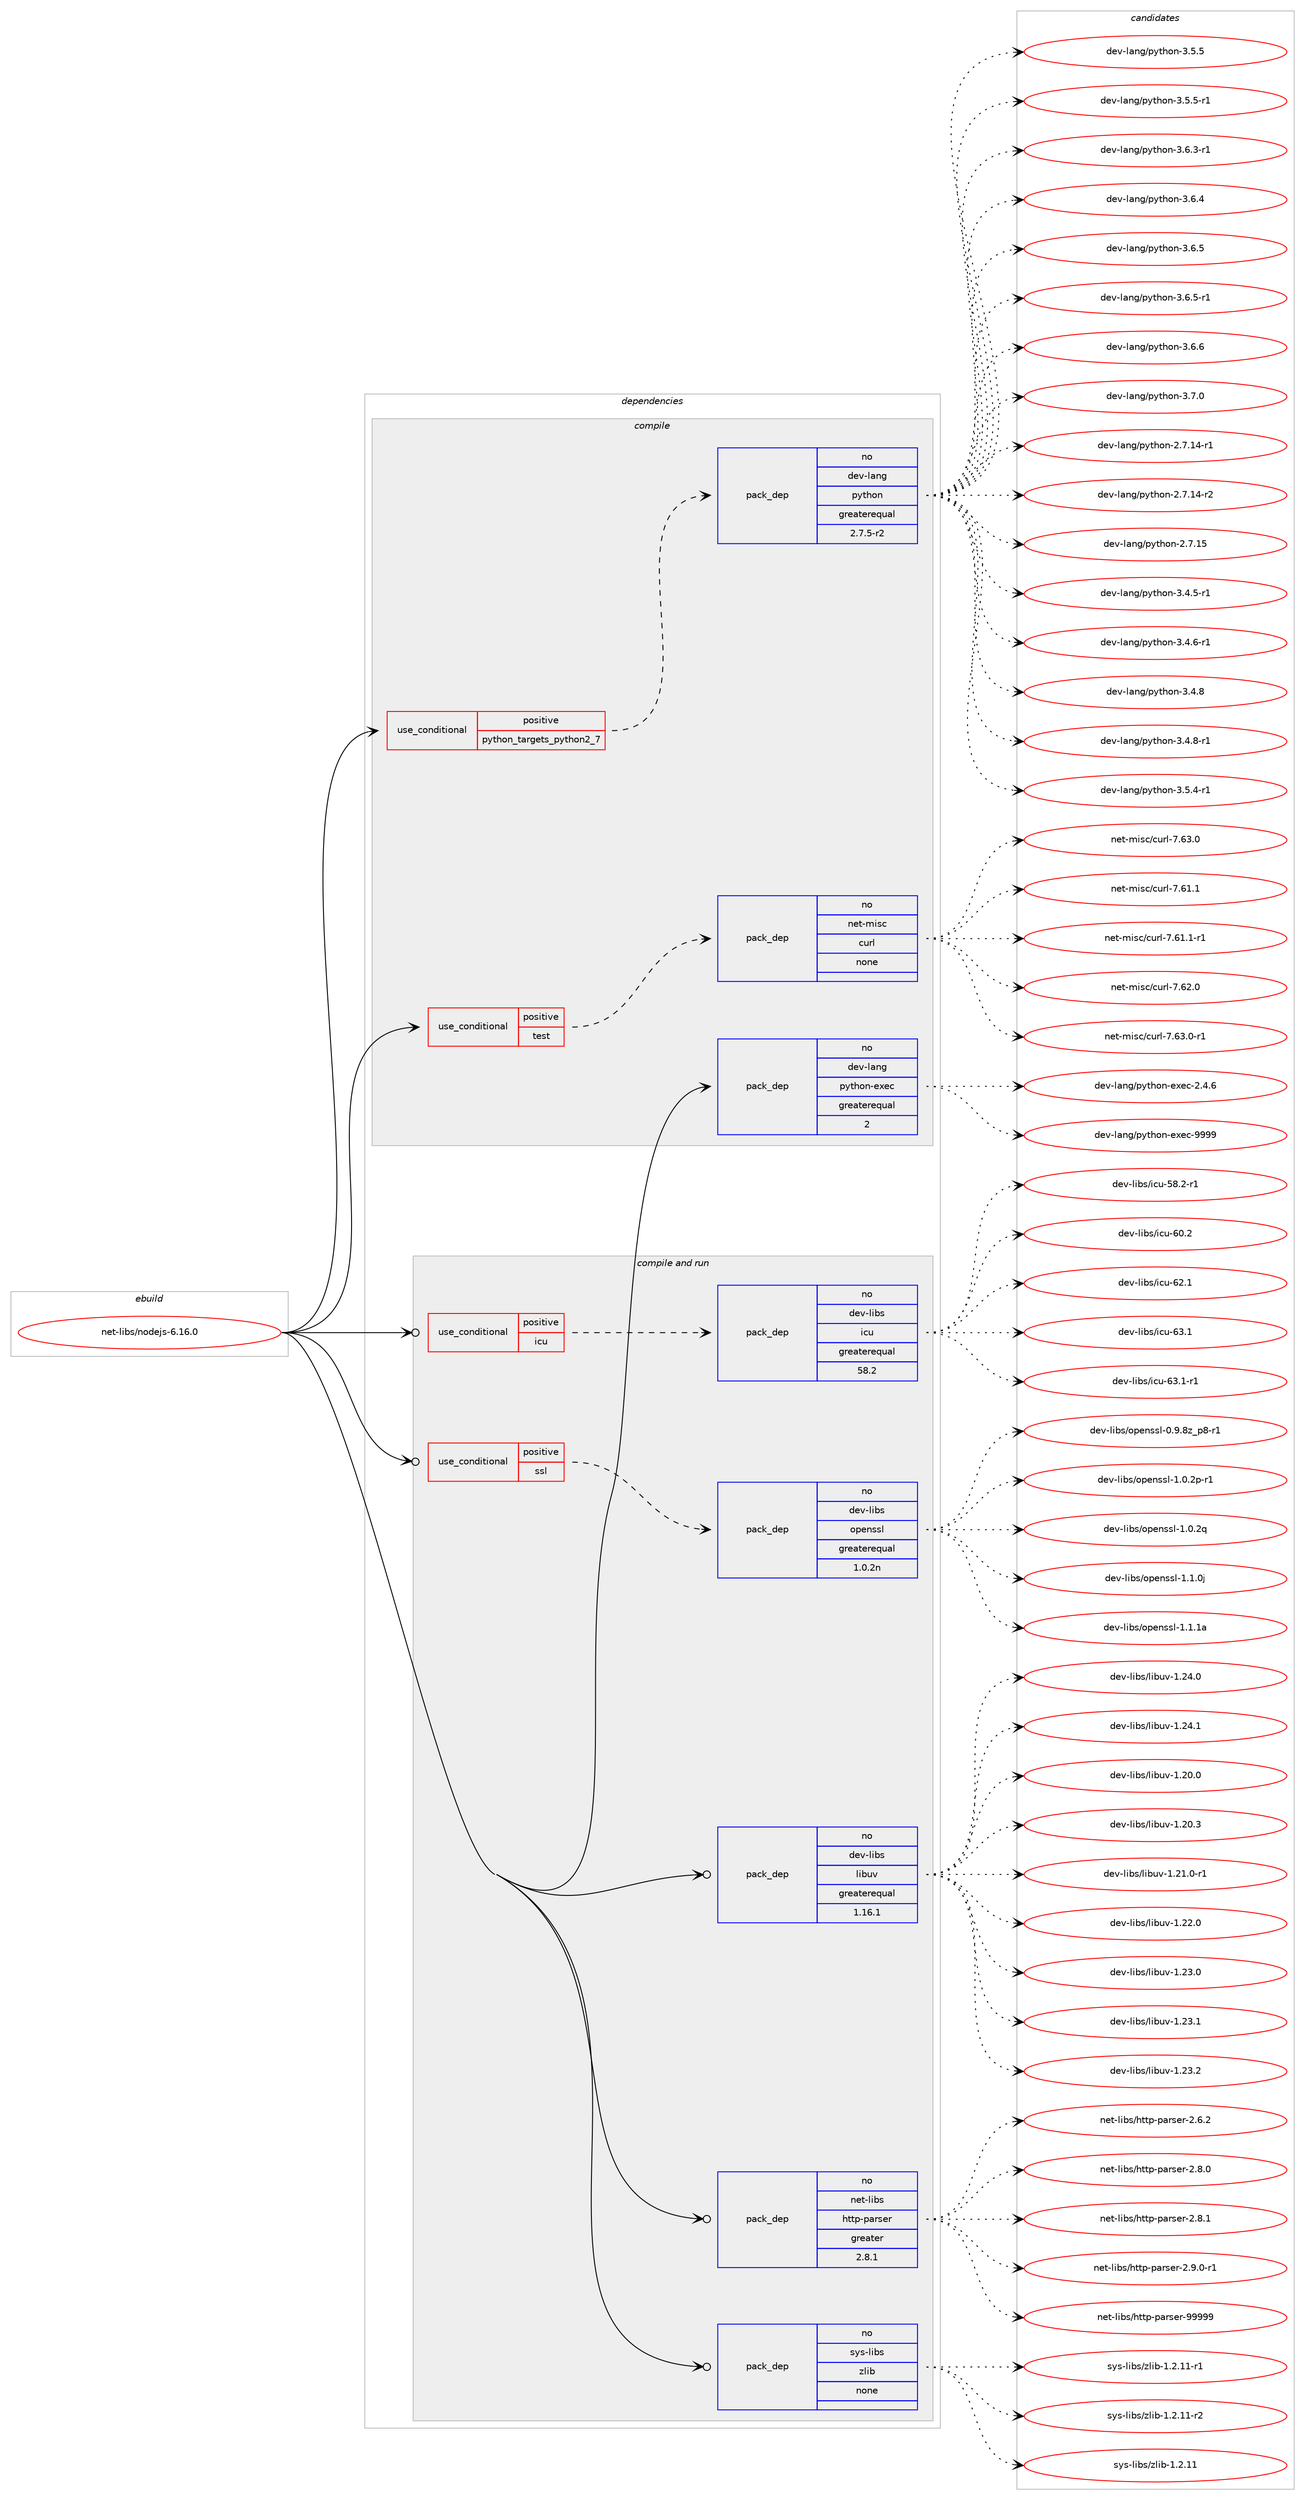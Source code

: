digraph prolog {

# *************
# Graph options
# *************

newrank=true;
concentrate=true;
compound=true;
graph [rankdir=LR,fontname=Helvetica,fontsize=10,ranksep=1.5];#, ranksep=2.5, nodesep=0.2];
edge  [arrowhead=vee];
node  [fontname=Helvetica,fontsize=10];

# **********
# The ebuild
# **********

subgraph cluster_leftcol {
color=gray;
rank=same;
label=<<i>ebuild</i>>;
id [label="net-libs/nodejs-6.16.0", color=red, width=4, href="../net-libs/nodejs-6.16.0.svg"];
}

# ****************
# The dependencies
# ****************

subgraph cluster_midcol {
color=gray;
label=<<i>dependencies</i>>;
subgraph cluster_compile {
fillcolor="#eeeeee";
style=filled;
label=<<i>compile</i>>;
subgraph cond870 {
dependency4711 [label=<<TABLE BORDER="0" CELLBORDER="1" CELLSPACING="0" CELLPADDING="4"><TR><TD ROWSPAN="3" CELLPADDING="10">use_conditional</TD></TR><TR><TD>positive</TD></TR><TR><TD>python_targets_python2_7</TD></TR></TABLE>>, shape=none, color=red];
subgraph pack3711 {
dependency4712 [label=<<TABLE BORDER="0" CELLBORDER="1" CELLSPACING="0" CELLPADDING="4" WIDTH="220"><TR><TD ROWSPAN="6" CELLPADDING="30">pack_dep</TD></TR><TR><TD WIDTH="110">no</TD></TR><TR><TD>dev-lang</TD></TR><TR><TD>python</TD></TR><TR><TD>greaterequal</TD></TR><TR><TD>2.7.5-r2</TD></TR></TABLE>>, shape=none, color=blue];
}
dependency4711:e -> dependency4712:w [weight=20,style="dashed",arrowhead="vee"];
}
id:e -> dependency4711:w [weight=20,style="solid",arrowhead="vee"];
subgraph cond871 {
dependency4713 [label=<<TABLE BORDER="0" CELLBORDER="1" CELLSPACING="0" CELLPADDING="4"><TR><TD ROWSPAN="3" CELLPADDING="10">use_conditional</TD></TR><TR><TD>positive</TD></TR><TR><TD>test</TD></TR></TABLE>>, shape=none, color=red];
subgraph pack3712 {
dependency4714 [label=<<TABLE BORDER="0" CELLBORDER="1" CELLSPACING="0" CELLPADDING="4" WIDTH="220"><TR><TD ROWSPAN="6" CELLPADDING="30">pack_dep</TD></TR><TR><TD WIDTH="110">no</TD></TR><TR><TD>net-misc</TD></TR><TR><TD>curl</TD></TR><TR><TD>none</TD></TR><TR><TD></TD></TR></TABLE>>, shape=none, color=blue];
}
dependency4713:e -> dependency4714:w [weight=20,style="dashed",arrowhead="vee"];
}
id:e -> dependency4713:w [weight=20,style="solid",arrowhead="vee"];
subgraph pack3713 {
dependency4715 [label=<<TABLE BORDER="0" CELLBORDER="1" CELLSPACING="0" CELLPADDING="4" WIDTH="220"><TR><TD ROWSPAN="6" CELLPADDING="30">pack_dep</TD></TR><TR><TD WIDTH="110">no</TD></TR><TR><TD>dev-lang</TD></TR><TR><TD>python-exec</TD></TR><TR><TD>greaterequal</TD></TR><TR><TD>2</TD></TR></TABLE>>, shape=none, color=blue];
}
id:e -> dependency4715:w [weight=20,style="solid",arrowhead="vee"];
}
subgraph cluster_compileandrun {
fillcolor="#eeeeee";
style=filled;
label=<<i>compile and run</i>>;
subgraph cond872 {
dependency4716 [label=<<TABLE BORDER="0" CELLBORDER="1" CELLSPACING="0" CELLPADDING="4"><TR><TD ROWSPAN="3" CELLPADDING="10">use_conditional</TD></TR><TR><TD>positive</TD></TR><TR><TD>icu</TD></TR></TABLE>>, shape=none, color=red];
subgraph pack3714 {
dependency4717 [label=<<TABLE BORDER="0" CELLBORDER="1" CELLSPACING="0" CELLPADDING="4" WIDTH="220"><TR><TD ROWSPAN="6" CELLPADDING="30">pack_dep</TD></TR><TR><TD WIDTH="110">no</TD></TR><TR><TD>dev-libs</TD></TR><TR><TD>icu</TD></TR><TR><TD>greaterequal</TD></TR><TR><TD>58.2</TD></TR></TABLE>>, shape=none, color=blue];
}
dependency4716:e -> dependency4717:w [weight=20,style="dashed",arrowhead="vee"];
}
id:e -> dependency4716:w [weight=20,style="solid",arrowhead="odotvee"];
subgraph cond873 {
dependency4718 [label=<<TABLE BORDER="0" CELLBORDER="1" CELLSPACING="0" CELLPADDING="4"><TR><TD ROWSPAN="3" CELLPADDING="10">use_conditional</TD></TR><TR><TD>positive</TD></TR><TR><TD>ssl</TD></TR></TABLE>>, shape=none, color=red];
subgraph pack3715 {
dependency4719 [label=<<TABLE BORDER="0" CELLBORDER="1" CELLSPACING="0" CELLPADDING="4" WIDTH="220"><TR><TD ROWSPAN="6" CELLPADDING="30">pack_dep</TD></TR><TR><TD WIDTH="110">no</TD></TR><TR><TD>dev-libs</TD></TR><TR><TD>openssl</TD></TR><TR><TD>greaterequal</TD></TR><TR><TD>1.0.2n</TD></TR></TABLE>>, shape=none, color=blue];
}
dependency4718:e -> dependency4719:w [weight=20,style="dashed",arrowhead="vee"];
}
id:e -> dependency4718:w [weight=20,style="solid",arrowhead="odotvee"];
subgraph pack3716 {
dependency4720 [label=<<TABLE BORDER="0" CELLBORDER="1" CELLSPACING="0" CELLPADDING="4" WIDTH="220"><TR><TD ROWSPAN="6" CELLPADDING="30">pack_dep</TD></TR><TR><TD WIDTH="110">no</TD></TR><TR><TD>dev-libs</TD></TR><TR><TD>libuv</TD></TR><TR><TD>greaterequal</TD></TR><TR><TD>1.16.1</TD></TR></TABLE>>, shape=none, color=blue];
}
id:e -> dependency4720:w [weight=20,style="solid",arrowhead="odotvee"];
subgraph pack3717 {
dependency4721 [label=<<TABLE BORDER="0" CELLBORDER="1" CELLSPACING="0" CELLPADDING="4" WIDTH="220"><TR><TD ROWSPAN="6" CELLPADDING="30">pack_dep</TD></TR><TR><TD WIDTH="110">no</TD></TR><TR><TD>net-libs</TD></TR><TR><TD>http-parser</TD></TR><TR><TD>greater</TD></TR><TR><TD>2.8.1</TD></TR></TABLE>>, shape=none, color=blue];
}
id:e -> dependency4721:w [weight=20,style="solid",arrowhead="odotvee"];
subgraph pack3718 {
dependency4722 [label=<<TABLE BORDER="0" CELLBORDER="1" CELLSPACING="0" CELLPADDING="4" WIDTH="220"><TR><TD ROWSPAN="6" CELLPADDING="30">pack_dep</TD></TR><TR><TD WIDTH="110">no</TD></TR><TR><TD>sys-libs</TD></TR><TR><TD>zlib</TD></TR><TR><TD>none</TD></TR><TR><TD></TD></TR></TABLE>>, shape=none, color=blue];
}
id:e -> dependency4722:w [weight=20,style="solid",arrowhead="odotvee"];
}
subgraph cluster_run {
fillcolor="#eeeeee";
style=filled;
label=<<i>run</i>>;
}
}

# **************
# The candidates
# **************

subgraph cluster_choices {
rank=same;
color=gray;
label=<<i>candidates</i>>;

subgraph choice3711 {
color=black;
nodesep=1;
choice100101118451089711010347112121116104111110455046554649524511449 [label="dev-lang/python-2.7.14-r1", color=red, width=4,href="../dev-lang/python-2.7.14-r1.svg"];
choice100101118451089711010347112121116104111110455046554649524511450 [label="dev-lang/python-2.7.14-r2", color=red, width=4,href="../dev-lang/python-2.7.14-r2.svg"];
choice10010111845108971101034711212111610411111045504655464953 [label="dev-lang/python-2.7.15", color=red, width=4,href="../dev-lang/python-2.7.15.svg"];
choice1001011184510897110103471121211161041111104551465246534511449 [label="dev-lang/python-3.4.5-r1", color=red, width=4,href="../dev-lang/python-3.4.5-r1.svg"];
choice1001011184510897110103471121211161041111104551465246544511449 [label="dev-lang/python-3.4.6-r1", color=red, width=4,href="../dev-lang/python-3.4.6-r1.svg"];
choice100101118451089711010347112121116104111110455146524656 [label="dev-lang/python-3.4.8", color=red, width=4,href="../dev-lang/python-3.4.8.svg"];
choice1001011184510897110103471121211161041111104551465246564511449 [label="dev-lang/python-3.4.8-r1", color=red, width=4,href="../dev-lang/python-3.4.8-r1.svg"];
choice1001011184510897110103471121211161041111104551465346524511449 [label="dev-lang/python-3.5.4-r1", color=red, width=4,href="../dev-lang/python-3.5.4-r1.svg"];
choice100101118451089711010347112121116104111110455146534653 [label="dev-lang/python-3.5.5", color=red, width=4,href="../dev-lang/python-3.5.5.svg"];
choice1001011184510897110103471121211161041111104551465346534511449 [label="dev-lang/python-3.5.5-r1", color=red, width=4,href="../dev-lang/python-3.5.5-r1.svg"];
choice1001011184510897110103471121211161041111104551465446514511449 [label="dev-lang/python-3.6.3-r1", color=red, width=4,href="../dev-lang/python-3.6.3-r1.svg"];
choice100101118451089711010347112121116104111110455146544652 [label="dev-lang/python-3.6.4", color=red, width=4,href="../dev-lang/python-3.6.4.svg"];
choice100101118451089711010347112121116104111110455146544653 [label="dev-lang/python-3.6.5", color=red, width=4,href="../dev-lang/python-3.6.5.svg"];
choice1001011184510897110103471121211161041111104551465446534511449 [label="dev-lang/python-3.6.5-r1", color=red, width=4,href="../dev-lang/python-3.6.5-r1.svg"];
choice100101118451089711010347112121116104111110455146544654 [label="dev-lang/python-3.6.6", color=red, width=4,href="../dev-lang/python-3.6.6.svg"];
choice100101118451089711010347112121116104111110455146554648 [label="dev-lang/python-3.7.0", color=red, width=4,href="../dev-lang/python-3.7.0.svg"];
dependency4712:e -> choice100101118451089711010347112121116104111110455046554649524511449:w [style=dotted,weight="100"];
dependency4712:e -> choice100101118451089711010347112121116104111110455046554649524511450:w [style=dotted,weight="100"];
dependency4712:e -> choice10010111845108971101034711212111610411111045504655464953:w [style=dotted,weight="100"];
dependency4712:e -> choice1001011184510897110103471121211161041111104551465246534511449:w [style=dotted,weight="100"];
dependency4712:e -> choice1001011184510897110103471121211161041111104551465246544511449:w [style=dotted,weight="100"];
dependency4712:e -> choice100101118451089711010347112121116104111110455146524656:w [style=dotted,weight="100"];
dependency4712:e -> choice1001011184510897110103471121211161041111104551465246564511449:w [style=dotted,weight="100"];
dependency4712:e -> choice1001011184510897110103471121211161041111104551465346524511449:w [style=dotted,weight="100"];
dependency4712:e -> choice100101118451089711010347112121116104111110455146534653:w [style=dotted,weight="100"];
dependency4712:e -> choice1001011184510897110103471121211161041111104551465346534511449:w [style=dotted,weight="100"];
dependency4712:e -> choice1001011184510897110103471121211161041111104551465446514511449:w [style=dotted,weight="100"];
dependency4712:e -> choice100101118451089711010347112121116104111110455146544652:w [style=dotted,weight="100"];
dependency4712:e -> choice100101118451089711010347112121116104111110455146544653:w [style=dotted,weight="100"];
dependency4712:e -> choice1001011184510897110103471121211161041111104551465446534511449:w [style=dotted,weight="100"];
dependency4712:e -> choice100101118451089711010347112121116104111110455146544654:w [style=dotted,weight="100"];
dependency4712:e -> choice100101118451089711010347112121116104111110455146554648:w [style=dotted,weight="100"];
}
subgraph choice3712 {
color=black;
nodesep=1;
choice1101011164510910511599479911711410845554654514648 [label="net-misc/curl-7.63.0", color=red, width=4,href="../net-misc/curl-7.63.0.svg"];
choice1101011164510910511599479911711410845554654494649 [label="net-misc/curl-7.61.1", color=red, width=4,href="../net-misc/curl-7.61.1.svg"];
choice11010111645109105115994799117114108455546544946494511449 [label="net-misc/curl-7.61.1-r1", color=red, width=4,href="../net-misc/curl-7.61.1-r1.svg"];
choice1101011164510910511599479911711410845554654504648 [label="net-misc/curl-7.62.0", color=red, width=4,href="../net-misc/curl-7.62.0.svg"];
choice11010111645109105115994799117114108455546545146484511449 [label="net-misc/curl-7.63.0-r1", color=red, width=4,href="../net-misc/curl-7.63.0-r1.svg"];
dependency4714:e -> choice1101011164510910511599479911711410845554654514648:w [style=dotted,weight="100"];
dependency4714:e -> choice1101011164510910511599479911711410845554654494649:w [style=dotted,weight="100"];
dependency4714:e -> choice11010111645109105115994799117114108455546544946494511449:w [style=dotted,weight="100"];
dependency4714:e -> choice1101011164510910511599479911711410845554654504648:w [style=dotted,weight="100"];
dependency4714:e -> choice11010111645109105115994799117114108455546545146484511449:w [style=dotted,weight="100"];
}
subgraph choice3713 {
color=black;
nodesep=1;
choice1001011184510897110103471121211161041111104510112010199455046524654 [label="dev-lang/python-exec-2.4.6", color=red, width=4,href="../dev-lang/python-exec-2.4.6.svg"];
choice10010111845108971101034711212111610411111045101120101994557575757 [label="dev-lang/python-exec-9999", color=red, width=4,href="../dev-lang/python-exec-9999.svg"];
dependency4715:e -> choice1001011184510897110103471121211161041111104510112010199455046524654:w [style=dotted,weight="100"];
dependency4715:e -> choice10010111845108971101034711212111610411111045101120101994557575757:w [style=dotted,weight="100"];
}
subgraph choice3714 {
color=black;
nodesep=1;
choice1001011184510810598115471059911745535646504511449 [label="dev-libs/icu-58.2-r1", color=red, width=4,href="../dev-libs/icu-58.2-r1.svg"];
choice100101118451081059811547105991174554484650 [label="dev-libs/icu-60.2", color=red, width=4,href="../dev-libs/icu-60.2.svg"];
choice100101118451081059811547105991174554504649 [label="dev-libs/icu-62.1", color=red, width=4,href="../dev-libs/icu-62.1.svg"];
choice100101118451081059811547105991174554514649 [label="dev-libs/icu-63.1", color=red, width=4,href="../dev-libs/icu-63.1.svg"];
choice1001011184510810598115471059911745545146494511449 [label="dev-libs/icu-63.1-r1", color=red, width=4,href="../dev-libs/icu-63.1-r1.svg"];
dependency4717:e -> choice1001011184510810598115471059911745535646504511449:w [style=dotted,weight="100"];
dependency4717:e -> choice100101118451081059811547105991174554484650:w [style=dotted,weight="100"];
dependency4717:e -> choice100101118451081059811547105991174554504649:w [style=dotted,weight="100"];
dependency4717:e -> choice100101118451081059811547105991174554514649:w [style=dotted,weight="100"];
dependency4717:e -> choice1001011184510810598115471059911745545146494511449:w [style=dotted,weight="100"];
}
subgraph choice3715 {
color=black;
nodesep=1;
choice10010111845108105981154711111210111011511510845484657465612295112564511449 [label="dev-libs/openssl-0.9.8z_p8-r1", color=red, width=4,href="../dev-libs/openssl-0.9.8z_p8-r1.svg"];
choice1001011184510810598115471111121011101151151084549464846501124511449 [label="dev-libs/openssl-1.0.2p-r1", color=red, width=4,href="../dev-libs/openssl-1.0.2p-r1.svg"];
choice100101118451081059811547111112101110115115108454946484650113 [label="dev-libs/openssl-1.0.2q", color=red, width=4,href="../dev-libs/openssl-1.0.2q.svg"];
choice100101118451081059811547111112101110115115108454946494648106 [label="dev-libs/openssl-1.1.0j", color=red, width=4,href="../dev-libs/openssl-1.1.0j.svg"];
choice10010111845108105981154711111210111011511510845494649464997 [label="dev-libs/openssl-1.1.1a", color=red, width=4,href="../dev-libs/openssl-1.1.1a.svg"];
dependency4719:e -> choice10010111845108105981154711111210111011511510845484657465612295112564511449:w [style=dotted,weight="100"];
dependency4719:e -> choice1001011184510810598115471111121011101151151084549464846501124511449:w [style=dotted,weight="100"];
dependency4719:e -> choice100101118451081059811547111112101110115115108454946484650113:w [style=dotted,weight="100"];
dependency4719:e -> choice100101118451081059811547111112101110115115108454946494648106:w [style=dotted,weight="100"];
dependency4719:e -> choice10010111845108105981154711111210111011511510845494649464997:w [style=dotted,weight="100"];
}
subgraph choice3716 {
color=black;
nodesep=1;
choice1001011184510810598115471081059811711845494650484648 [label="dev-libs/libuv-1.20.0", color=red, width=4,href="../dev-libs/libuv-1.20.0.svg"];
choice1001011184510810598115471081059811711845494650484651 [label="dev-libs/libuv-1.20.3", color=red, width=4,href="../dev-libs/libuv-1.20.3.svg"];
choice10010111845108105981154710810598117118454946504946484511449 [label="dev-libs/libuv-1.21.0-r1", color=red, width=4,href="../dev-libs/libuv-1.21.0-r1.svg"];
choice1001011184510810598115471081059811711845494650504648 [label="dev-libs/libuv-1.22.0", color=red, width=4,href="../dev-libs/libuv-1.22.0.svg"];
choice1001011184510810598115471081059811711845494650514648 [label="dev-libs/libuv-1.23.0", color=red, width=4,href="../dev-libs/libuv-1.23.0.svg"];
choice1001011184510810598115471081059811711845494650514649 [label="dev-libs/libuv-1.23.1", color=red, width=4,href="../dev-libs/libuv-1.23.1.svg"];
choice1001011184510810598115471081059811711845494650514650 [label="dev-libs/libuv-1.23.2", color=red, width=4,href="../dev-libs/libuv-1.23.2.svg"];
choice1001011184510810598115471081059811711845494650524648 [label="dev-libs/libuv-1.24.0", color=red, width=4,href="../dev-libs/libuv-1.24.0.svg"];
choice1001011184510810598115471081059811711845494650524649 [label="dev-libs/libuv-1.24.1", color=red, width=4,href="../dev-libs/libuv-1.24.1.svg"];
dependency4720:e -> choice1001011184510810598115471081059811711845494650484648:w [style=dotted,weight="100"];
dependency4720:e -> choice1001011184510810598115471081059811711845494650484651:w [style=dotted,weight="100"];
dependency4720:e -> choice10010111845108105981154710810598117118454946504946484511449:w [style=dotted,weight="100"];
dependency4720:e -> choice1001011184510810598115471081059811711845494650504648:w [style=dotted,weight="100"];
dependency4720:e -> choice1001011184510810598115471081059811711845494650514648:w [style=dotted,weight="100"];
dependency4720:e -> choice1001011184510810598115471081059811711845494650514649:w [style=dotted,weight="100"];
dependency4720:e -> choice1001011184510810598115471081059811711845494650514650:w [style=dotted,weight="100"];
dependency4720:e -> choice1001011184510810598115471081059811711845494650524648:w [style=dotted,weight="100"];
dependency4720:e -> choice1001011184510810598115471081059811711845494650524649:w [style=dotted,weight="100"];
}
subgraph choice3717 {
color=black;
nodesep=1;
choice1101011164510810598115471041161161124511297114115101114455046544650 [label="net-libs/http-parser-2.6.2", color=red, width=4,href="../net-libs/http-parser-2.6.2.svg"];
choice1101011164510810598115471041161161124511297114115101114455046564648 [label="net-libs/http-parser-2.8.0", color=red, width=4,href="../net-libs/http-parser-2.8.0.svg"];
choice1101011164510810598115471041161161124511297114115101114455046564649 [label="net-libs/http-parser-2.8.1", color=red, width=4,href="../net-libs/http-parser-2.8.1.svg"];
choice11010111645108105981154710411611611245112971141151011144550465746484511449 [label="net-libs/http-parser-2.9.0-r1", color=red, width=4,href="../net-libs/http-parser-2.9.0-r1.svg"];
choice1101011164510810598115471041161161124511297114115101114455757575757 [label="net-libs/http-parser-99999", color=red, width=4,href="../net-libs/http-parser-99999.svg"];
dependency4721:e -> choice1101011164510810598115471041161161124511297114115101114455046544650:w [style=dotted,weight="100"];
dependency4721:e -> choice1101011164510810598115471041161161124511297114115101114455046564648:w [style=dotted,weight="100"];
dependency4721:e -> choice1101011164510810598115471041161161124511297114115101114455046564649:w [style=dotted,weight="100"];
dependency4721:e -> choice11010111645108105981154710411611611245112971141151011144550465746484511449:w [style=dotted,weight="100"];
dependency4721:e -> choice1101011164510810598115471041161161124511297114115101114455757575757:w [style=dotted,weight="100"];
}
subgraph choice3718 {
color=black;
nodesep=1;
choice1151211154510810598115471221081059845494650464949 [label="sys-libs/zlib-1.2.11", color=red, width=4,href="../sys-libs/zlib-1.2.11.svg"];
choice11512111545108105981154712210810598454946504649494511449 [label="sys-libs/zlib-1.2.11-r1", color=red, width=4,href="../sys-libs/zlib-1.2.11-r1.svg"];
choice11512111545108105981154712210810598454946504649494511450 [label="sys-libs/zlib-1.2.11-r2", color=red, width=4,href="../sys-libs/zlib-1.2.11-r2.svg"];
dependency4722:e -> choice1151211154510810598115471221081059845494650464949:w [style=dotted,weight="100"];
dependency4722:e -> choice11512111545108105981154712210810598454946504649494511449:w [style=dotted,weight="100"];
dependency4722:e -> choice11512111545108105981154712210810598454946504649494511450:w [style=dotted,weight="100"];
}
}

}
